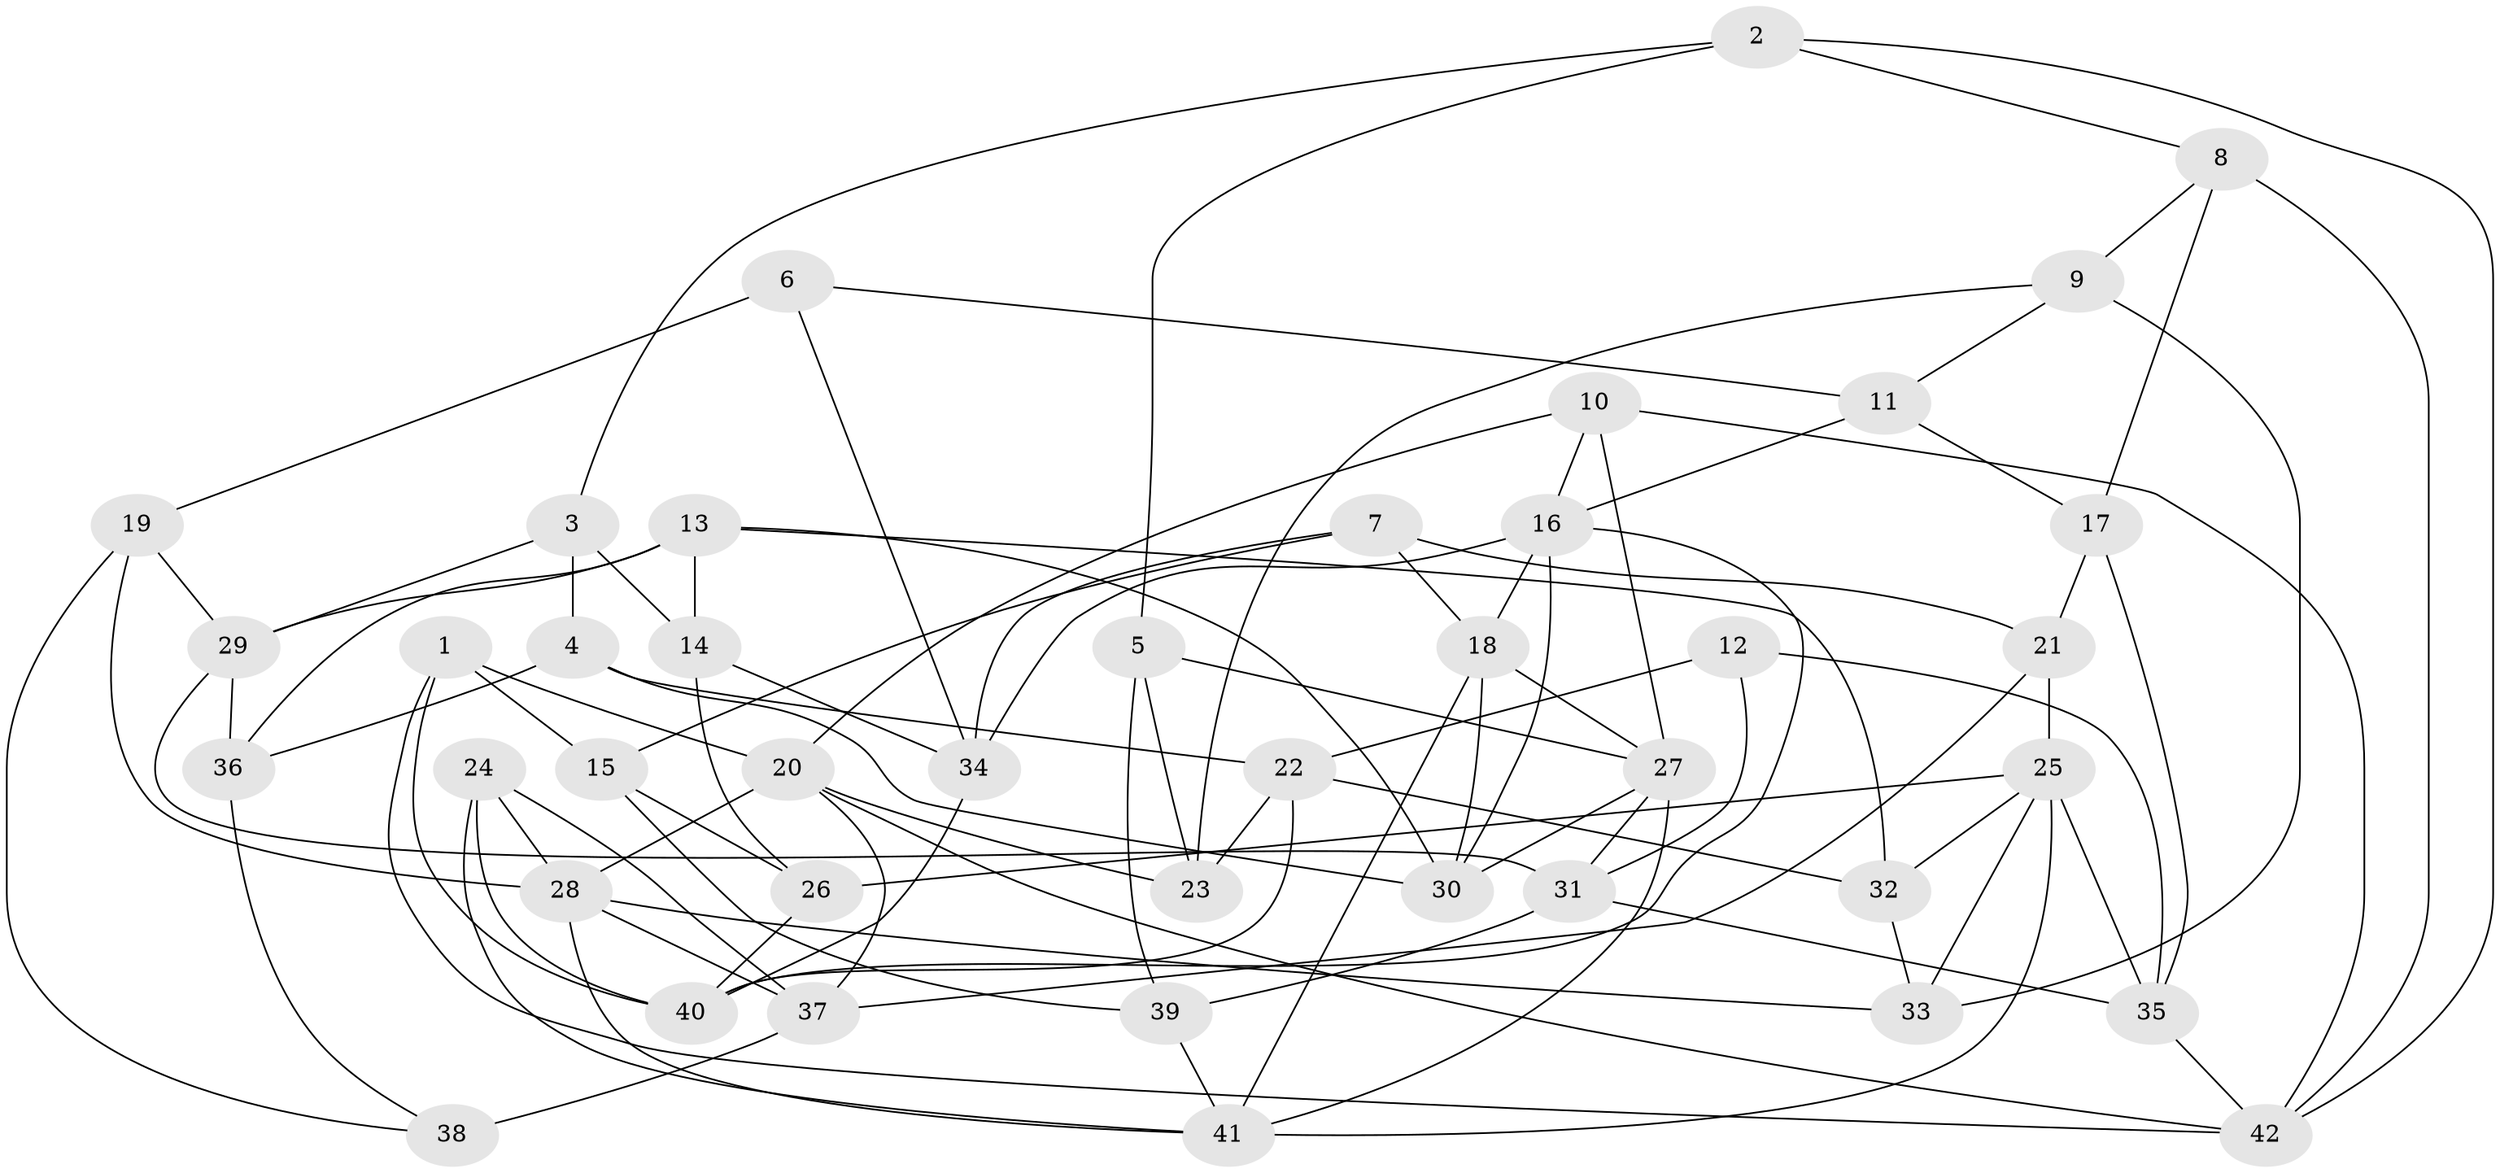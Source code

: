 // original degree distribution, {4: 1.0}
// Generated by graph-tools (version 1.1) at 2025/38/03/04/25 23:38:11]
// undirected, 42 vertices, 95 edges
graph export_dot {
  node [color=gray90,style=filled];
  1;
  2;
  3;
  4;
  5;
  6;
  7;
  8;
  9;
  10;
  11;
  12;
  13;
  14;
  15;
  16;
  17;
  18;
  19;
  20;
  21;
  22;
  23;
  24;
  25;
  26;
  27;
  28;
  29;
  30;
  31;
  32;
  33;
  34;
  35;
  36;
  37;
  38;
  39;
  40;
  41;
  42;
  1 -- 15 [weight=1.0];
  1 -- 20 [weight=1.0];
  1 -- 40 [weight=1.0];
  1 -- 42 [weight=1.0];
  2 -- 3 [weight=1.0];
  2 -- 5 [weight=1.0];
  2 -- 8 [weight=1.0];
  2 -- 42 [weight=1.0];
  3 -- 4 [weight=1.0];
  3 -- 14 [weight=1.0];
  3 -- 29 [weight=1.0];
  4 -- 22 [weight=1.0];
  4 -- 30 [weight=1.0];
  4 -- 36 [weight=1.0];
  5 -- 23 [weight=1.0];
  5 -- 27 [weight=1.0];
  5 -- 39 [weight=1.0];
  6 -- 11 [weight=1.0];
  6 -- 19 [weight=1.0];
  6 -- 34 [weight=2.0];
  7 -- 15 [weight=1.0];
  7 -- 18 [weight=1.0];
  7 -- 21 [weight=1.0];
  7 -- 34 [weight=1.0];
  8 -- 9 [weight=1.0];
  8 -- 17 [weight=1.0];
  8 -- 42 [weight=1.0];
  9 -- 11 [weight=1.0];
  9 -- 23 [weight=1.0];
  9 -- 33 [weight=1.0];
  10 -- 16 [weight=1.0];
  10 -- 20 [weight=1.0];
  10 -- 27 [weight=1.0];
  10 -- 42 [weight=1.0];
  11 -- 16 [weight=1.0];
  11 -- 17 [weight=1.0];
  12 -- 22 [weight=2.0];
  12 -- 31 [weight=1.0];
  12 -- 35 [weight=1.0];
  13 -- 14 [weight=1.0];
  13 -- 29 [weight=2.0];
  13 -- 30 [weight=1.0];
  13 -- 32 [weight=1.0];
  13 -- 36 [weight=1.0];
  14 -- 26 [weight=1.0];
  14 -- 34 [weight=1.0];
  15 -- 26 [weight=1.0];
  15 -- 39 [weight=1.0];
  16 -- 18 [weight=1.0];
  16 -- 30 [weight=1.0];
  16 -- 34 [weight=1.0];
  16 -- 40 [weight=1.0];
  17 -- 21 [weight=1.0];
  17 -- 35 [weight=1.0];
  18 -- 27 [weight=1.0];
  18 -- 30 [weight=2.0];
  18 -- 41 [weight=1.0];
  19 -- 28 [weight=1.0];
  19 -- 29 [weight=1.0];
  19 -- 38 [weight=1.0];
  20 -- 23 [weight=1.0];
  20 -- 28 [weight=1.0];
  20 -- 37 [weight=1.0];
  20 -- 42 [weight=1.0];
  21 -- 25 [weight=1.0];
  21 -- 37 [weight=1.0];
  22 -- 23 [weight=1.0];
  22 -- 32 [weight=1.0];
  22 -- 40 [weight=1.0];
  24 -- 28 [weight=1.0];
  24 -- 37 [weight=1.0];
  24 -- 40 [weight=1.0];
  24 -- 41 [weight=1.0];
  25 -- 26 [weight=1.0];
  25 -- 32 [weight=1.0];
  25 -- 33 [weight=1.0];
  25 -- 35 [weight=1.0];
  25 -- 41 [weight=1.0];
  26 -- 40 [weight=1.0];
  27 -- 30 [weight=1.0];
  27 -- 31 [weight=1.0];
  27 -- 41 [weight=1.0];
  28 -- 33 [weight=1.0];
  28 -- 37 [weight=1.0];
  28 -- 41 [weight=1.0];
  29 -- 31 [weight=1.0];
  29 -- 36 [weight=1.0];
  31 -- 35 [weight=2.0];
  31 -- 39 [weight=1.0];
  32 -- 33 [weight=1.0];
  34 -- 40 [weight=1.0];
  35 -- 42 [weight=1.0];
  36 -- 38 [weight=1.0];
  37 -- 38 [weight=2.0];
  39 -- 41 [weight=1.0];
}
